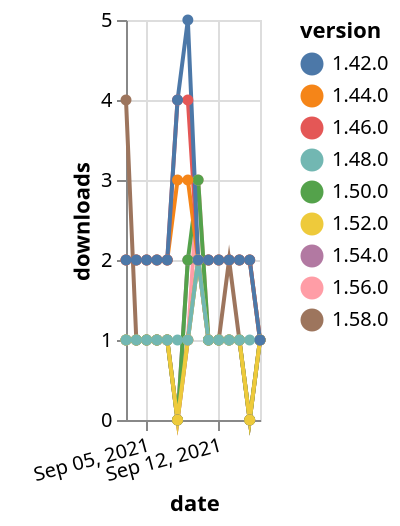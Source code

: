 {"$schema": "https://vega.github.io/schema/vega-lite/v5.json", "description": "A simple bar chart with embedded data.", "data": {"values": [{"date": "2021-09-03", "total": 167, "delta": 1, "version": "1.56.0"}, {"date": "2021-09-04", "total": 168, "delta": 1, "version": "1.56.0"}, {"date": "2021-09-05", "total": 169, "delta": 1, "version": "1.56.0"}, {"date": "2021-09-06", "total": 170, "delta": 1, "version": "1.56.0"}, {"date": "2021-09-07", "total": 171, "delta": 1, "version": "1.56.0"}, {"date": "2021-09-08", "total": 171, "delta": 0, "version": "1.56.0"}, {"date": "2021-09-09", "total": 172, "delta": 1, "version": "1.56.0"}, {"date": "2021-09-10", "total": 175, "delta": 3, "version": "1.56.0"}, {"date": "2021-09-11", "total": 176, "delta": 1, "version": "1.56.0"}, {"date": "2021-09-12", "total": 177, "delta": 1, "version": "1.56.0"}, {"date": "2021-09-13", "total": 178, "delta": 1, "version": "1.56.0"}, {"date": "2021-09-14", "total": 179, "delta": 1, "version": "1.56.0"}, {"date": "2021-09-15", "total": 179, "delta": 0, "version": "1.56.0"}, {"date": "2021-09-16", "total": 180, "delta": 1, "version": "1.56.0"}, {"date": "2021-09-03", "total": 152, "delta": 1, "version": "1.54.0"}, {"date": "2021-09-04", "total": 153, "delta": 1, "version": "1.54.0"}, {"date": "2021-09-05", "total": 154, "delta": 1, "version": "1.54.0"}, {"date": "2021-09-06", "total": 155, "delta": 1, "version": "1.54.0"}, {"date": "2021-09-07", "total": 156, "delta": 1, "version": "1.54.0"}, {"date": "2021-09-08", "total": 156, "delta": 0, "version": "1.54.0"}, {"date": "2021-09-09", "total": 158, "delta": 2, "version": "1.54.0"}, {"date": "2021-09-10", "total": 160, "delta": 2, "version": "1.54.0"}, {"date": "2021-09-11", "total": 161, "delta": 1, "version": "1.54.0"}, {"date": "2021-09-12", "total": 162, "delta": 1, "version": "1.54.0"}, {"date": "2021-09-13", "total": 163, "delta": 1, "version": "1.54.0"}, {"date": "2021-09-14", "total": 164, "delta": 1, "version": "1.54.0"}, {"date": "2021-09-15", "total": 164, "delta": 0, "version": "1.54.0"}, {"date": "2021-09-16", "total": 165, "delta": 1, "version": "1.54.0"}, {"date": "2021-09-03", "total": 123, "delta": 4, "version": "1.58.0"}, {"date": "2021-09-04", "total": 124, "delta": 1, "version": "1.58.0"}, {"date": "2021-09-05", "total": 125, "delta": 1, "version": "1.58.0"}, {"date": "2021-09-06", "total": 126, "delta": 1, "version": "1.58.0"}, {"date": "2021-09-07", "total": 127, "delta": 1, "version": "1.58.0"}, {"date": "2021-09-08", "total": 127, "delta": 0, "version": "1.58.0"}, {"date": "2021-09-09", "total": 128, "delta": 1, "version": "1.58.0"}, {"date": "2021-09-10", "total": 130, "delta": 2, "version": "1.58.0"}, {"date": "2021-09-11", "total": 131, "delta": 1, "version": "1.58.0"}, {"date": "2021-09-12", "total": 132, "delta": 1, "version": "1.58.0"}, {"date": "2021-09-13", "total": 134, "delta": 2, "version": "1.58.0"}, {"date": "2021-09-14", "total": 135, "delta": 1, "version": "1.58.0"}, {"date": "2021-09-15", "total": 135, "delta": 0, "version": "1.58.0"}, {"date": "2021-09-16", "total": 136, "delta": 1, "version": "1.58.0"}, {"date": "2021-09-03", "total": 304, "delta": 1, "version": "1.50.0"}, {"date": "2021-09-04", "total": 305, "delta": 1, "version": "1.50.0"}, {"date": "2021-09-05", "total": 306, "delta": 1, "version": "1.50.0"}, {"date": "2021-09-06", "total": 307, "delta": 1, "version": "1.50.0"}, {"date": "2021-09-07", "total": 308, "delta": 1, "version": "1.50.0"}, {"date": "2021-09-08", "total": 308, "delta": 0, "version": "1.50.0"}, {"date": "2021-09-09", "total": 310, "delta": 2, "version": "1.50.0"}, {"date": "2021-09-10", "total": 313, "delta": 3, "version": "1.50.0"}, {"date": "2021-09-11", "total": 314, "delta": 1, "version": "1.50.0"}, {"date": "2021-09-12", "total": 315, "delta": 1, "version": "1.50.0"}, {"date": "2021-09-13", "total": 316, "delta": 1, "version": "1.50.0"}, {"date": "2021-09-14", "total": 317, "delta": 1, "version": "1.50.0"}, {"date": "2021-09-15", "total": 317, "delta": 0, "version": "1.50.0"}, {"date": "2021-09-16", "total": 318, "delta": 1, "version": "1.50.0"}, {"date": "2021-09-03", "total": 2541, "delta": 2, "version": "1.44.0"}, {"date": "2021-09-04", "total": 2543, "delta": 2, "version": "1.44.0"}, {"date": "2021-09-05", "total": 2545, "delta": 2, "version": "1.44.0"}, {"date": "2021-09-06", "total": 2547, "delta": 2, "version": "1.44.0"}, {"date": "2021-09-07", "total": 2549, "delta": 2, "version": "1.44.0"}, {"date": "2021-09-08", "total": 2552, "delta": 3, "version": "1.44.0"}, {"date": "2021-09-09", "total": 2555, "delta": 3, "version": "1.44.0"}, {"date": "2021-09-10", "total": 2557, "delta": 2, "version": "1.44.0"}, {"date": "2021-09-11", "total": 2559, "delta": 2, "version": "1.44.0"}, {"date": "2021-09-12", "total": 2561, "delta": 2, "version": "1.44.0"}, {"date": "2021-09-13", "total": 2563, "delta": 2, "version": "1.44.0"}, {"date": "2021-09-14", "total": 2565, "delta": 2, "version": "1.44.0"}, {"date": "2021-09-15", "total": 2567, "delta": 2, "version": "1.44.0"}, {"date": "2021-09-16", "total": 2568, "delta": 1, "version": "1.44.0"}, {"date": "2021-09-03", "total": 2417, "delta": 2, "version": "1.46.0"}, {"date": "2021-09-04", "total": 2419, "delta": 2, "version": "1.46.0"}, {"date": "2021-09-05", "total": 2421, "delta": 2, "version": "1.46.0"}, {"date": "2021-09-06", "total": 2423, "delta": 2, "version": "1.46.0"}, {"date": "2021-09-07", "total": 2425, "delta": 2, "version": "1.46.0"}, {"date": "2021-09-08", "total": 2429, "delta": 4, "version": "1.46.0"}, {"date": "2021-09-09", "total": 2433, "delta": 4, "version": "1.46.0"}, {"date": "2021-09-10", "total": 2435, "delta": 2, "version": "1.46.0"}, {"date": "2021-09-11", "total": 2437, "delta": 2, "version": "1.46.0"}, {"date": "2021-09-12", "total": 2439, "delta": 2, "version": "1.46.0"}, {"date": "2021-09-13", "total": 2441, "delta": 2, "version": "1.46.0"}, {"date": "2021-09-14", "total": 2443, "delta": 2, "version": "1.46.0"}, {"date": "2021-09-15", "total": 2445, "delta": 2, "version": "1.46.0"}, {"date": "2021-09-16", "total": 2446, "delta": 1, "version": "1.46.0"}, {"date": "2021-09-03", "total": 180, "delta": 1, "version": "1.52.0"}, {"date": "2021-09-04", "total": 181, "delta": 1, "version": "1.52.0"}, {"date": "2021-09-05", "total": 182, "delta": 1, "version": "1.52.0"}, {"date": "2021-09-06", "total": 183, "delta": 1, "version": "1.52.0"}, {"date": "2021-09-07", "total": 184, "delta": 1, "version": "1.52.0"}, {"date": "2021-09-08", "total": 184, "delta": 0, "version": "1.52.0"}, {"date": "2021-09-09", "total": 185, "delta": 1, "version": "1.52.0"}, {"date": "2021-09-10", "total": 187, "delta": 2, "version": "1.52.0"}, {"date": "2021-09-11", "total": 188, "delta": 1, "version": "1.52.0"}, {"date": "2021-09-12", "total": 189, "delta": 1, "version": "1.52.0"}, {"date": "2021-09-13", "total": 190, "delta": 1, "version": "1.52.0"}, {"date": "2021-09-14", "total": 191, "delta": 1, "version": "1.52.0"}, {"date": "2021-09-15", "total": 191, "delta": 0, "version": "1.52.0"}, {"date": "2021-09-16", "total": 192, "delta": 1, "version": "1.52.0"}, {"date": "2021-09-03", "total": 232, "delta": 1, "version": "1.48.0"}, {"date": "2021-09-04", "total": 233, "delta": 1, "version": "1.48.0"}, {"date": "2021-09-05", "total": 234, "delta": 1, "version": "1.48.0"}, {"date": "2021-09-06", "total": 235, "delta": 1, "version": "1.48.0"}, {"date": "2021-09-07", "total": 236, "delta": 1, "version": "1.48.0"}, {"date": "2021-09-08", "total": 237, "delta": 1, "version": "1.48.0"}, {"date": "2021-09-09", "total": 238, "delta": 1, "version": "1.48.0"}, {"date": "2021-09-10", "total": 240, "delta": 2, "version": "1.48.0"}, {"date": "2021-09-11", "total": 241, "delta": 1, "version": "1.48.0"}, {"date": "2021-09-12", "total": 242, "delta": 1, "version": "1.48.0"}, {"date": "2021-09-13", "total": 243, "delta": 1, "version": "1.48.0"}, {"date": "2021-09-14", "total": 244, "delta": 1, "version": "1.48.0"}, {"date": "2021-09-15", "total": 245, "delta": 1, "version": "1.48.0"}, {"date": "2021-09-16", "total": 246, "delta": 1, "version": "1.48.0"}, {"date": "2021-09-03", "total": 3026, "delta": 2, "version": "1.42.0"}, {"date": "2021-09-04", "total": 3028, "delta": 2, "version": "1.42.0"}, {"date": "2021-09-05", "total": 3030, "delta": 2, "version": "1.42.0"}, {"date": "2021-09-06", "total": 3032, "delta": 2, "version": "1.42.0"}, {"date": "2021-09-07", "total": 3034, "delta": 2, "version": "1.42.0"}, {"date": "2021-09-08", "total": 3038, "delta": 4, "version": "1.42.0"}, {"date": "2021-09-09", "total": 3043, "delta": 5, "version": "1.42.0"}, {"date": "2021-09-10", "total": 3045, "delta": 2, "version": "1.42.0"}, {"date": "2021-09-11", "total": 3047, "delta": 2, "version": "1.42.0"}, {"date": "2021-09-12", "total": 3049, "delta": 2, "version": "1.42.0"}, {"date": "2021-09-13", "total": 3051, "delta": 2, "version": "1.42.0"}, {"date": "2021-09-14", "total": 3053, "delta": 2, "version": "1.42.0"}, {"date": "2021-09-15", "total": 3055, "delta": 2, "version": "1.42.0"}, {"date": "2021-09-16", "total": 3056, "delta": 1, "version": "1.42.0"}]}, "width": "container", "mark": {"type": "line", "point": {"filled": true}}, "encoding": {"x": {"field": "date", "type": "temporal", "timeUnit": "yearmonthdate", "title": "date", "axis": {"labelAngle": -15}}, "y": {"field": "delta", "type": "quantitative", "title": "downloads"}, "color": {"field": "version", "type": "nominal"}, "tooltip": {"field": "delta"}}}